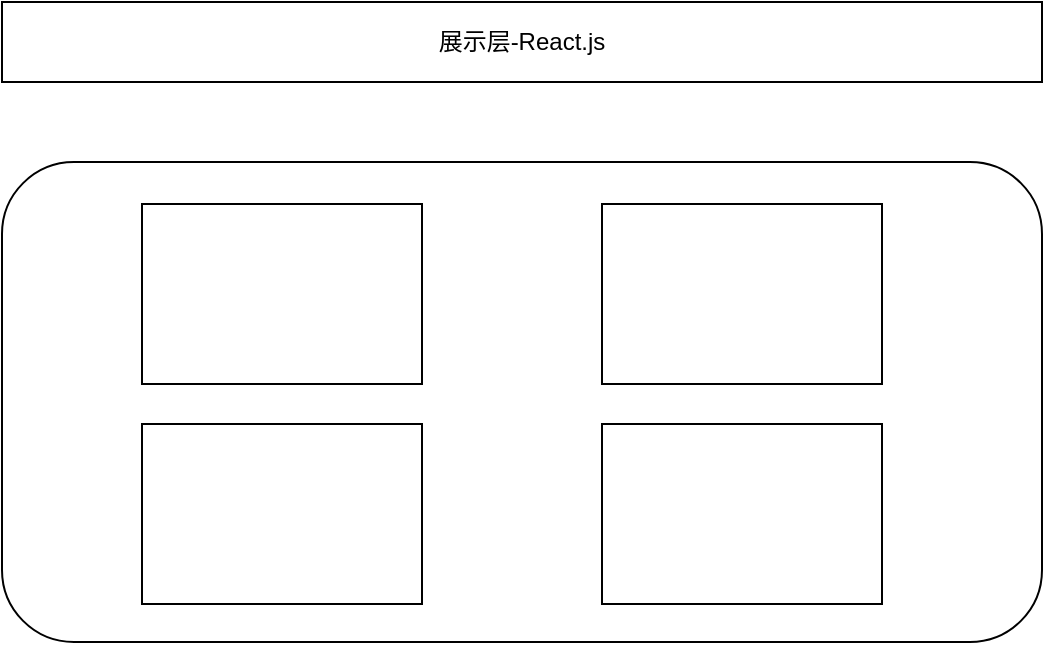 <mxfile version="26.1.1">
  <diagram name="第 1 页" id="bO8vGcTH6BEmggN3PEdY">
    <mxGraphModel dx="687" dy="395" grid="1" gridSize="10" guides="1" tooltips="1" connect="1" arrows="1" fold="1" page="1" pageScale="1" pageWidth="827" pageHeight="1169" math="0" shadow="0">
      <root>
        <mxCell id="0" />
        <mxCell id="1" parent="0" />
        <mxCell id="dGdK2GwiKbszH_vSBpFH-3" value="展示层-React.js" style="rounded=0;whiteSpace=wrap;html=1;" vertex="1" parent="1">
          <mxGeometry x="120" y="120" width="520" height="40" as="geometry" />
        </mxCell>
        <mxCell id="dGdK2GwiKbszH_vSBpFH-4" value="" style="rounded=1;whiteSpace=wrap;html=1;" vertex="1" parent="1">
          <mxGeometry x="120" y="200" width="520" height="240" as="geometry" />
        </mxCell>
        <mxCell id="dGdK2GwiKbszH_vSBpFH-6" value="" style="rounded=0;whiteSpace=wrap;html=1;" vertex="1" parent="1">
          <mxGeometry x="190" y="221" width="140" height="90" as="geometry" />
        </mxCell>
        <mxCell id="dGdK2GwiKbszH_vSBpFH-7" value="" style="rounded=0;whiteSpace=wrap;html=1;" vertex="1" parent="1">
          <mxGeometry x="420" y="221" width="140" height="90" as="geometry" />
        </mxCell>
        <mxCell id="dGdK2GwiKbszH_vSBpFH-8" value="" style="rounded=0;whiteSpace=wrap;html=1;" vertex="1" parent="1">
          <mxGeometry x="190" y="331" width="140" height="90" as="geometry" />
        </mxCell>
        <mxCell id="dGdK2GwiKbszH_vSBpFH-9" value="" style="rounded=0;whiteSpace=wrap;html=1;" vertex="1" parent="1">
          <mxGeometry x="420" y="331" width="140" height="90" as="geometry" />
        </mxCell>
      </root>
    </mxGraphModel>
  </diagram>
</mxfile>
